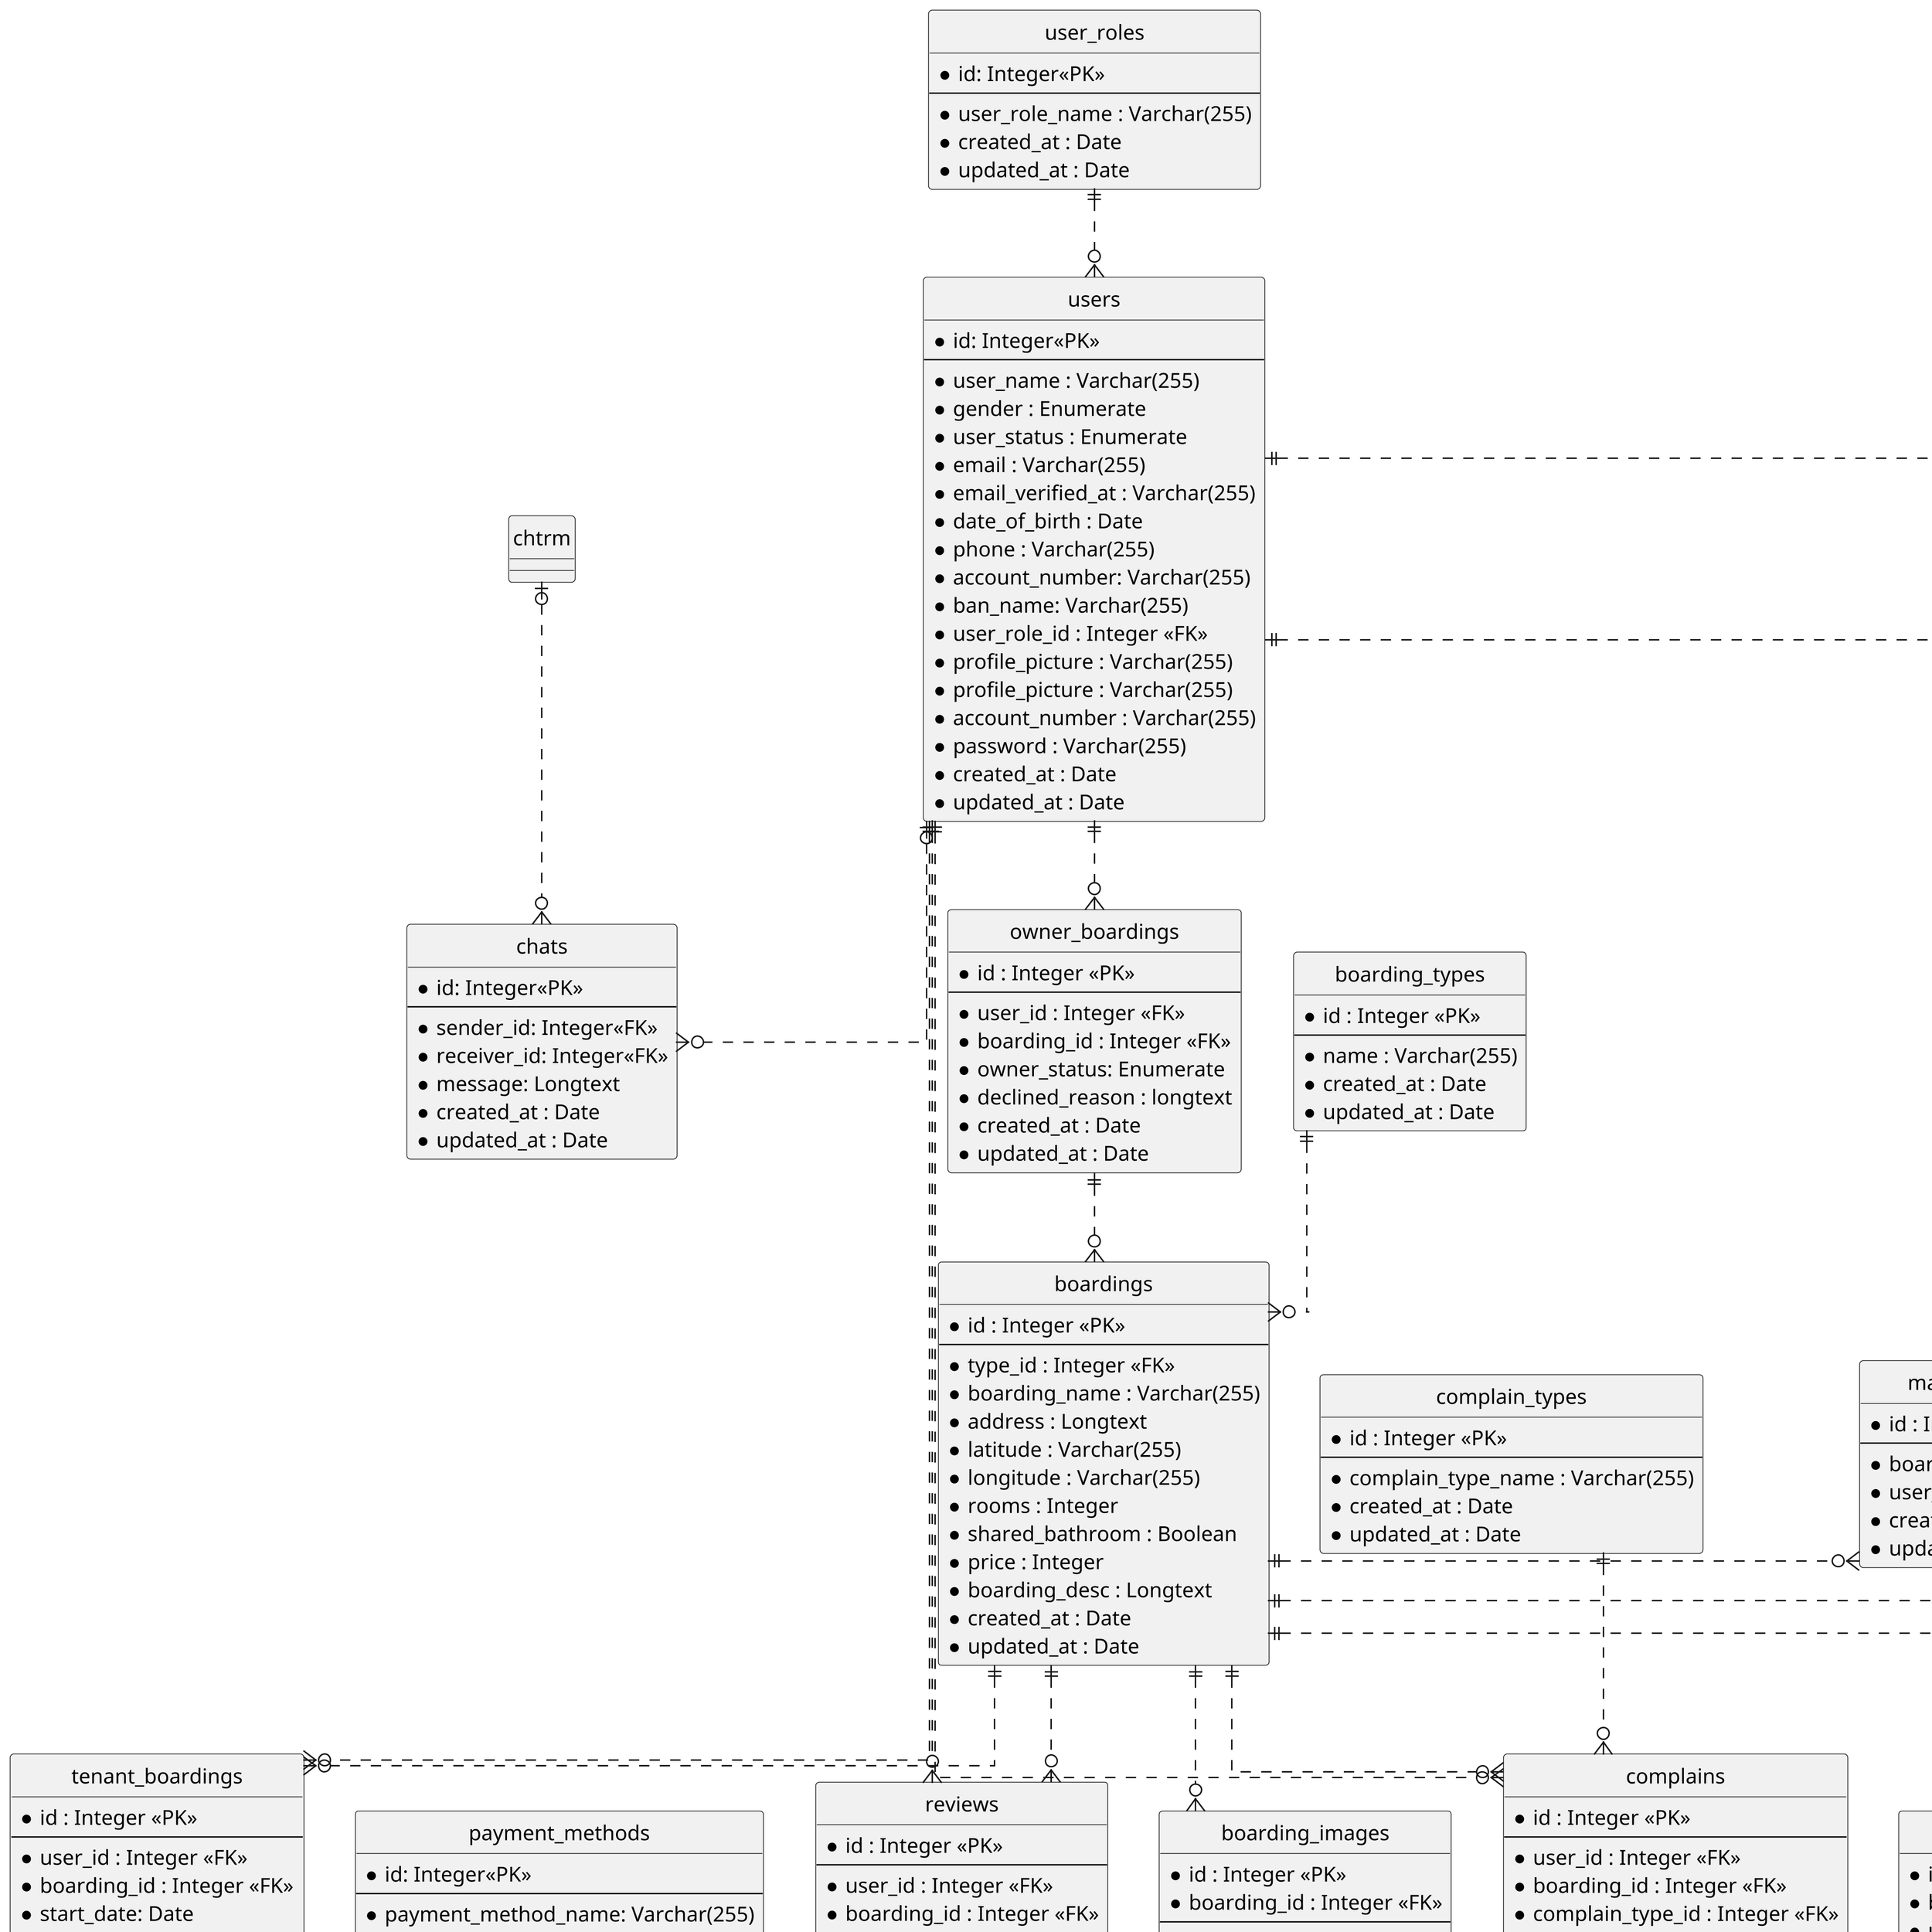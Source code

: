@startuml
' hide the spot
hide circle
skinparam dpi 300
' avoid problems with angled crows feet
skinparam linetype ortho

entity "users" as usr {
  *id: Integer<<PK>>
  --
  *user_name : Varchar(255)
  *gender : Enumerate
  *user_status : Enumerate
  *email : Varchar(255)
  *email_verified_at : Varchar(255)
  *date_of_birth : Date
  *phone : Varchar(255)
  *account_number: Varchar(255)
  *ban_name: Varchar(255)
  *user_role_id : Integer <<FK>>
  *profile_picture : Varchar(255)
  *profile_picture : Varchar(255)
  *account_number : Varchar(255)
  *password : Varchar(255)
  *created_at : Date
  *updated_at : Date
}

entity "user_roles" as usrl {
  *id: Integer<<PK>>
  --
  *user_role_name : Varchar(255)
  *created_at : Date
  *updated_at : Date
}

entity "boarding_types" as bht {
  *id : Integer <<PK>>
  --
  *name : Varchar(255)
  *created_at : Date
  *updated_at : Date
}

entity "boardings" as bh {
  *id : Integer <<PK>>
  --
  *type_id : Integer <<FK>>
  *boarding_name : Varchar(255)
  *address : Longtext
  *latitude : Varchar(255)
  *longitude : Varchar(255)
  *rooms : Integer
  *shared_bathroom : Boolean
  *price : Integer
  *boarding_desc : Longtext
  *created_at : Date
  *updated_at : Date
}

entity "tenant_boardings" as tb {
  *id : Integer <<PK>>
  --
  *user_id : Integer <<FK>>
  *boarding_id : Integer <<FK>>
  *start_date: Date
  *end_date: Date
  *tenant_status : Enumerate
  *declined_reason : longtext
  *created_at : Date
  *updated_at : Date
}

entity "facility_details" as fd {
  *id: Integer <<FK>>
  --
  *name : Varchar(255)
  *facility_img_path : Varchar(255)
  *created_at : Date
  *updated_at : Date
}


entity "facilities" as f {
  *id : Integer <<PK>>
  *facility_id : Integer <<FK>>
  *boarding_id : Integer <<FK>>
  --
  *created_at : Date
  *updated_at : Date
}

entity "boarding_images" as bhi {
  *id : Integer <<PK>>
  *boarding_id : Integer <<FK>>
  --
  *image : Varchar(255)
  *created_at : Date
  *updated_at : Date
}

entity "rent_transaction" as rt {
  *id : Integer <<PK>>
  --
  *tenant_boarding_id : Integer <<FK>>
  *transaction_type_id : Integer <<FK>> 
  *payment_method_id : Integer <<FK>>
  *invoice_id : Integer
  *amount : Integer
  *payment_date : Date
  *payment_status : Enumerate
  *payment_transferred_status : Enumerate
  *repeat_payment : Boolean
  *created_at : Date
  *updated_at : Date
}


entity "owner_boardings" as lobh {
  *id : Integer <<PK>>
  --
  *user_id : Integer <<FK>>
  *boarding_id : Integer <<FK>>
  *owner_status: Enumerate
  *declined_reason : longtext
  *created_at : Date
  *updated_at : Date
}

entity "manager_boardings" as mabh {
  *id : Integer <<PK>>
  --
  *boarding_id : Integer <<FK>>
  *user_id : Integer <<FK>>
  *created_at : Date
  *updated_at : Date
}

entity "complain_types" as cmplnt {
  *id : Integer <<PK>>
  --
  *complain_type_name : Varchar(255)
  *created_at : Date
  *updated_at : Date
}

entity "reviews" as rvw {
  *id : Integer <<PK>>
  --
  *user_id : Integer <<FK>>
  *boarding_id : Integer <<FK>>
  *rating : Integer
  *review_desc : Longtext
  *created_at : Date
  *updated_at : Date
}

entity "complains" as cmpln {
  *id : Integer <<PK>>
  --
  *user_id : Integer <<FK>>
  *boarding_id : Integer <<FK>>
  *complain_type_id : Integer <<FK>>
  *complain_desc : Longtext
  *complain_image_url : Longtext
  *complain_status : Enumerate
  *created_at : Date
  *updated_at : Date
}

' Composite key
entity "wishlists" as fr {
  *id: Integer <<PK>>
  *boarding_id: Integer<<FK>>
  *user_id: Integer<<FK>>
  --
  *created_at : Date
  *updated_at : Date
}

entity "payment_methods" as pymnt {
  *id: Integer<<PK>>
  --
  *payment_method_name: Varchar(255)
  *status: Enumerate
  *created_at : Date
  *updated_at : Date
}

entity "chats" as cht {
  *id: Integer<<PK>>
  --
  *sender_id: Integer<<FK>>
  *receiver_id: Integer<<FK>>
  *message: Longtext
  *created_at : Date
  *updated_at : Date
}

entity "transaction_types" as tt {
  *id : Integer <<PK>>
  --
  *transaction_type_name : Varchar(255)
  *created_at : Date
  *updated_at : Date
}

usrl ||..o{usr
bh ||..o{ bhi
bh ||..o{ f
fd ||..o{ f

usr ||..o{ tb
bh ||..o{ tb

tb ||..o{ rt
pymnt ||..o{ rt
tt ||..o{rt

usr ||..o{ lobh
lobh ||..o{ bh

usr ||..o{ mabh
bh ||.o{ mabh
' lobh ||..|| mabh

usr ||..o{ rvw
bh ||..o{ rvw

usr ||..o{ cmpln
bh ||..o{ cmpln
cmplnt ||..o{ cmpln

bht ||..o{ bh


usr ||..o{ fr
bh ||..o{ fr

usr |o..o{ cht
chtrm |o..o{ cht

@enduml


' https://plantuml.com/ie-diagram
' * Meaning
' optional attribute
'   **optional bold attribute
'   * mandatory bold attribute